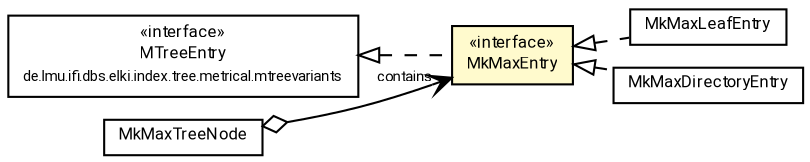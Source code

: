 #!/usr/local/bin/dot
#
# Class diagram 
# Generated by UMLGraph version R5_7_2-60-g0e99a6 (http://www.spinellis.gr/umlgraph/)
#

digraph G {
	graph [fontnames="svg"]
	edge [fontname="Roboto",fontsize=7,labelfontname="Roboto",labelfontsize=7,color="black"];
	node [fontname="Roboto",fontcolor="black",fontsize=8,shape=plaintext,margin=0,width=0,height=0];
	nodesep=0.15;
	ranksep=0.25;
	rankdir=LR;
	// de.lmu.ifi.dbs.elki.index.tree.metrical.mtreevariants.MTreeEntry
	c7067700 [label=<<table title="de.lmu.ifi.dbs.elki.index.tree.metrical.mtreevariants.MTreeEntry" border="0" cellborder="1" cellspacing="0" cellpadding="2" href="../../MTreeEntry.html" target="_parent">
		<tr><td><table border="0" cellspacing="0" cellpadding="1">
		<tr><td align="center" balign="center"> &#171;interface&#187; </td></tr>
		<tr><td align="center" balign="center"> <font face="Roboto">MTreeEntry</font> </td></tr>
		<tr><td align="center" balign="center"> <font face="Roboto" point-size="7.0">de.lmu.ifi.dbs.elki.index.tree.metrical.mtreevariants</font> </td></tr>
		</table></td></tr>
		</table>>, URL="../../MTreeEntry.html"];
	// de.lmu.ifi.dbs.elki.index.tree.metrical.mtreevariants.mktrees.mkmax.MkMaxTreeNode<O>
	c7067727 [label=<<table title="de.lmu.ifi.dbs.elki.index.tree.metrical.mtreevariants.mktrees.mkmax.MkMaxTreeNode" border="0" cellborder="1" cellspacing="0" cellpadding="2" href="MkMaxTreeNode.html" target="_parent">
		<tr><td><table border="0" cellspacing="0" cellpadding="1">
		<tr><td align="center" balign="center"> <font face="Roboto">MkMaxTreeNode</font> </td></tr>
		</table></td></tr>
		</table>>, URL="MkMaxTreeNode.html"];
	// de.lmu.ifi.dbs.elki.index.tree.metrical.mtreevariants.mktrees.mkmax.MkMaxLeafEntry
	c7067728 [label=<<table title="de.lmu.ifi.dbs.elki.index.tree.metrical.mtreevariants.mktrees.mkmax.MkMaxLeafEntry" border="0" cellborder="1" cellspacing="0" cellpadding="2" href="MkMaxLeafEntry.html" target="_parent">
		<tr><td><table border="0" cellspacing="0" cellpadding="1">
		<tr><td align="center" balign="center"> <font face="Roboto">MkMaxLeafEntry</font> </td></tr>
		</table></td></tr>
		</table>>, URL="MkMaxLeafEntry.html"];
	// de.lmu.ifi.dbs.elki.index.tree.metrical.mtreevariants.mktrees.mkmax.MkMaxEntry
	c7067731 [label=<<table title="de.lmu.ifi.dbs.elki.index.tree.metrical.mtreevariants.mktrees.mkmax.MkMaxEntry" border="0" cellborder="1" cellspacing="0" cellpadding="2" bgcolor="lemonChiffon" href="MkMaxEntry.html" target="_parent">
		<tr><td><table border="0" cellspacing="0" cellpadding="1">
		<tr><td align="center" balign="center"> &#171;interface&#187; </td></tr>
		<tr><td align="center" balign="center"> <font face="Roboto">MkMaxEntry</font> </td></tr>
		</table></td></tr>
		</table>>, URL="MkMaxEntry.html"];
	// de.lmu.ifi.dbs.elki.index.tree.metrical.mtreevariants.mktrees.mkmax.MkMaxDirectoryEntry
	c7067734 [label=<<table title="de.lmu.ifi.dbs.elki.index.tree.metrical.mtreevariants.mktrees.mkmax.MkMaxDirectoryEntry" border="0" cellborder="1" cellspacing="0" cellpadding="2" href="MkMaxDirectoryEntry.html" target="_parent">
		<tr><td><table border="0" cellspacing="0" cellpadding="1">
		<tr><td align="center" balign="center"> <font face="Roboto">MkMaxDirectoryEntry</font> </td></tr>
		</table></td></tr>
		</table>>, URL="MkMaxDirectoryEntry.html"];
	// de.lmu.ifi.dbs.elki.index.tree.metrical.mtreevariants.mktrees.mkmax.MkMaxTreeNode<O> navhas de.lmu.ifi.dbs.elki.index.tree.metrical.mtreevariants.mktrees.mkmax.MkMaxEntry
	c7067727 -> c7067731 [arrowhead=open,arrowtail=ediamond,dir=both,weight=3,label="contains"];
	// de.lmu.ifi.dbs.elki.index.tree.metrical.mtreevariants.mktrees.mkmax.MkMaxLeafEntry implements de.lmu.ifi.dbs.elki.index.tree.metrical.mtreevariants.mktrees.mkmax.MkMaxEntry
	c7067731 -> c7067728 [arrowtail=empty,style=dashed,dir=back,weight=9];
	// de.lmu.ifi.dbs.elki.index.tree.metrical.mtreevariants.mktrees.mkmax.MkMaxEntry implements de.lmu.ifi.dbs.elki.index.tree.metrical.mtreevariants.MTreeEntry
	c7067700 -> c7067731 [arrowtail=empty,style=dashed,dir=back,weight=9];
	// de.lmu.ifi.dbs.elki.index.tree.metrical.mtreevariants.mktrees.mkmax.MkMaxDirectoryEntry implements de.lmu.ifi.dbs.elki.index.tree.metrical.mtreevariants.mktrees.mkmax.MkMaxEntry
	c7067731 -> c7067734 [arrowtail=empty,style=dashed,dir=back,weight=9];
}

